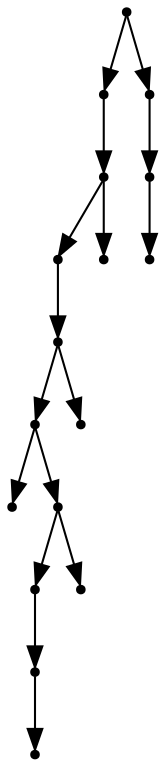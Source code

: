 digraph {
  16 [shape=point];
  12 [shape=point];
  11 [shape=point];
  9 [shape=point];
  8 [shape=point];
  6 [shape=point];
  0 [shape=point];
  5 [shape=point];
  3 [shape=point];
  2 [shape=point];
  1 [shape=point];
  4 [shape=point];
  7 [shape=point];
  10 [shape=point];
  15 [shape=point];
  14 [shape=point];
  13 [shape=point];
16 -> 12;
12 -> 11;
11 -> 9;
9 -> 8;
8 -> 6;
6 -> 0;
6 -> 5;
5 -> 3;
3 -> 2;
2 -> 1;
5 -> 4;
8 -> 7;
11 -> 10;
16 -> 15;
15 -> 14;
14 -> 13;
}

